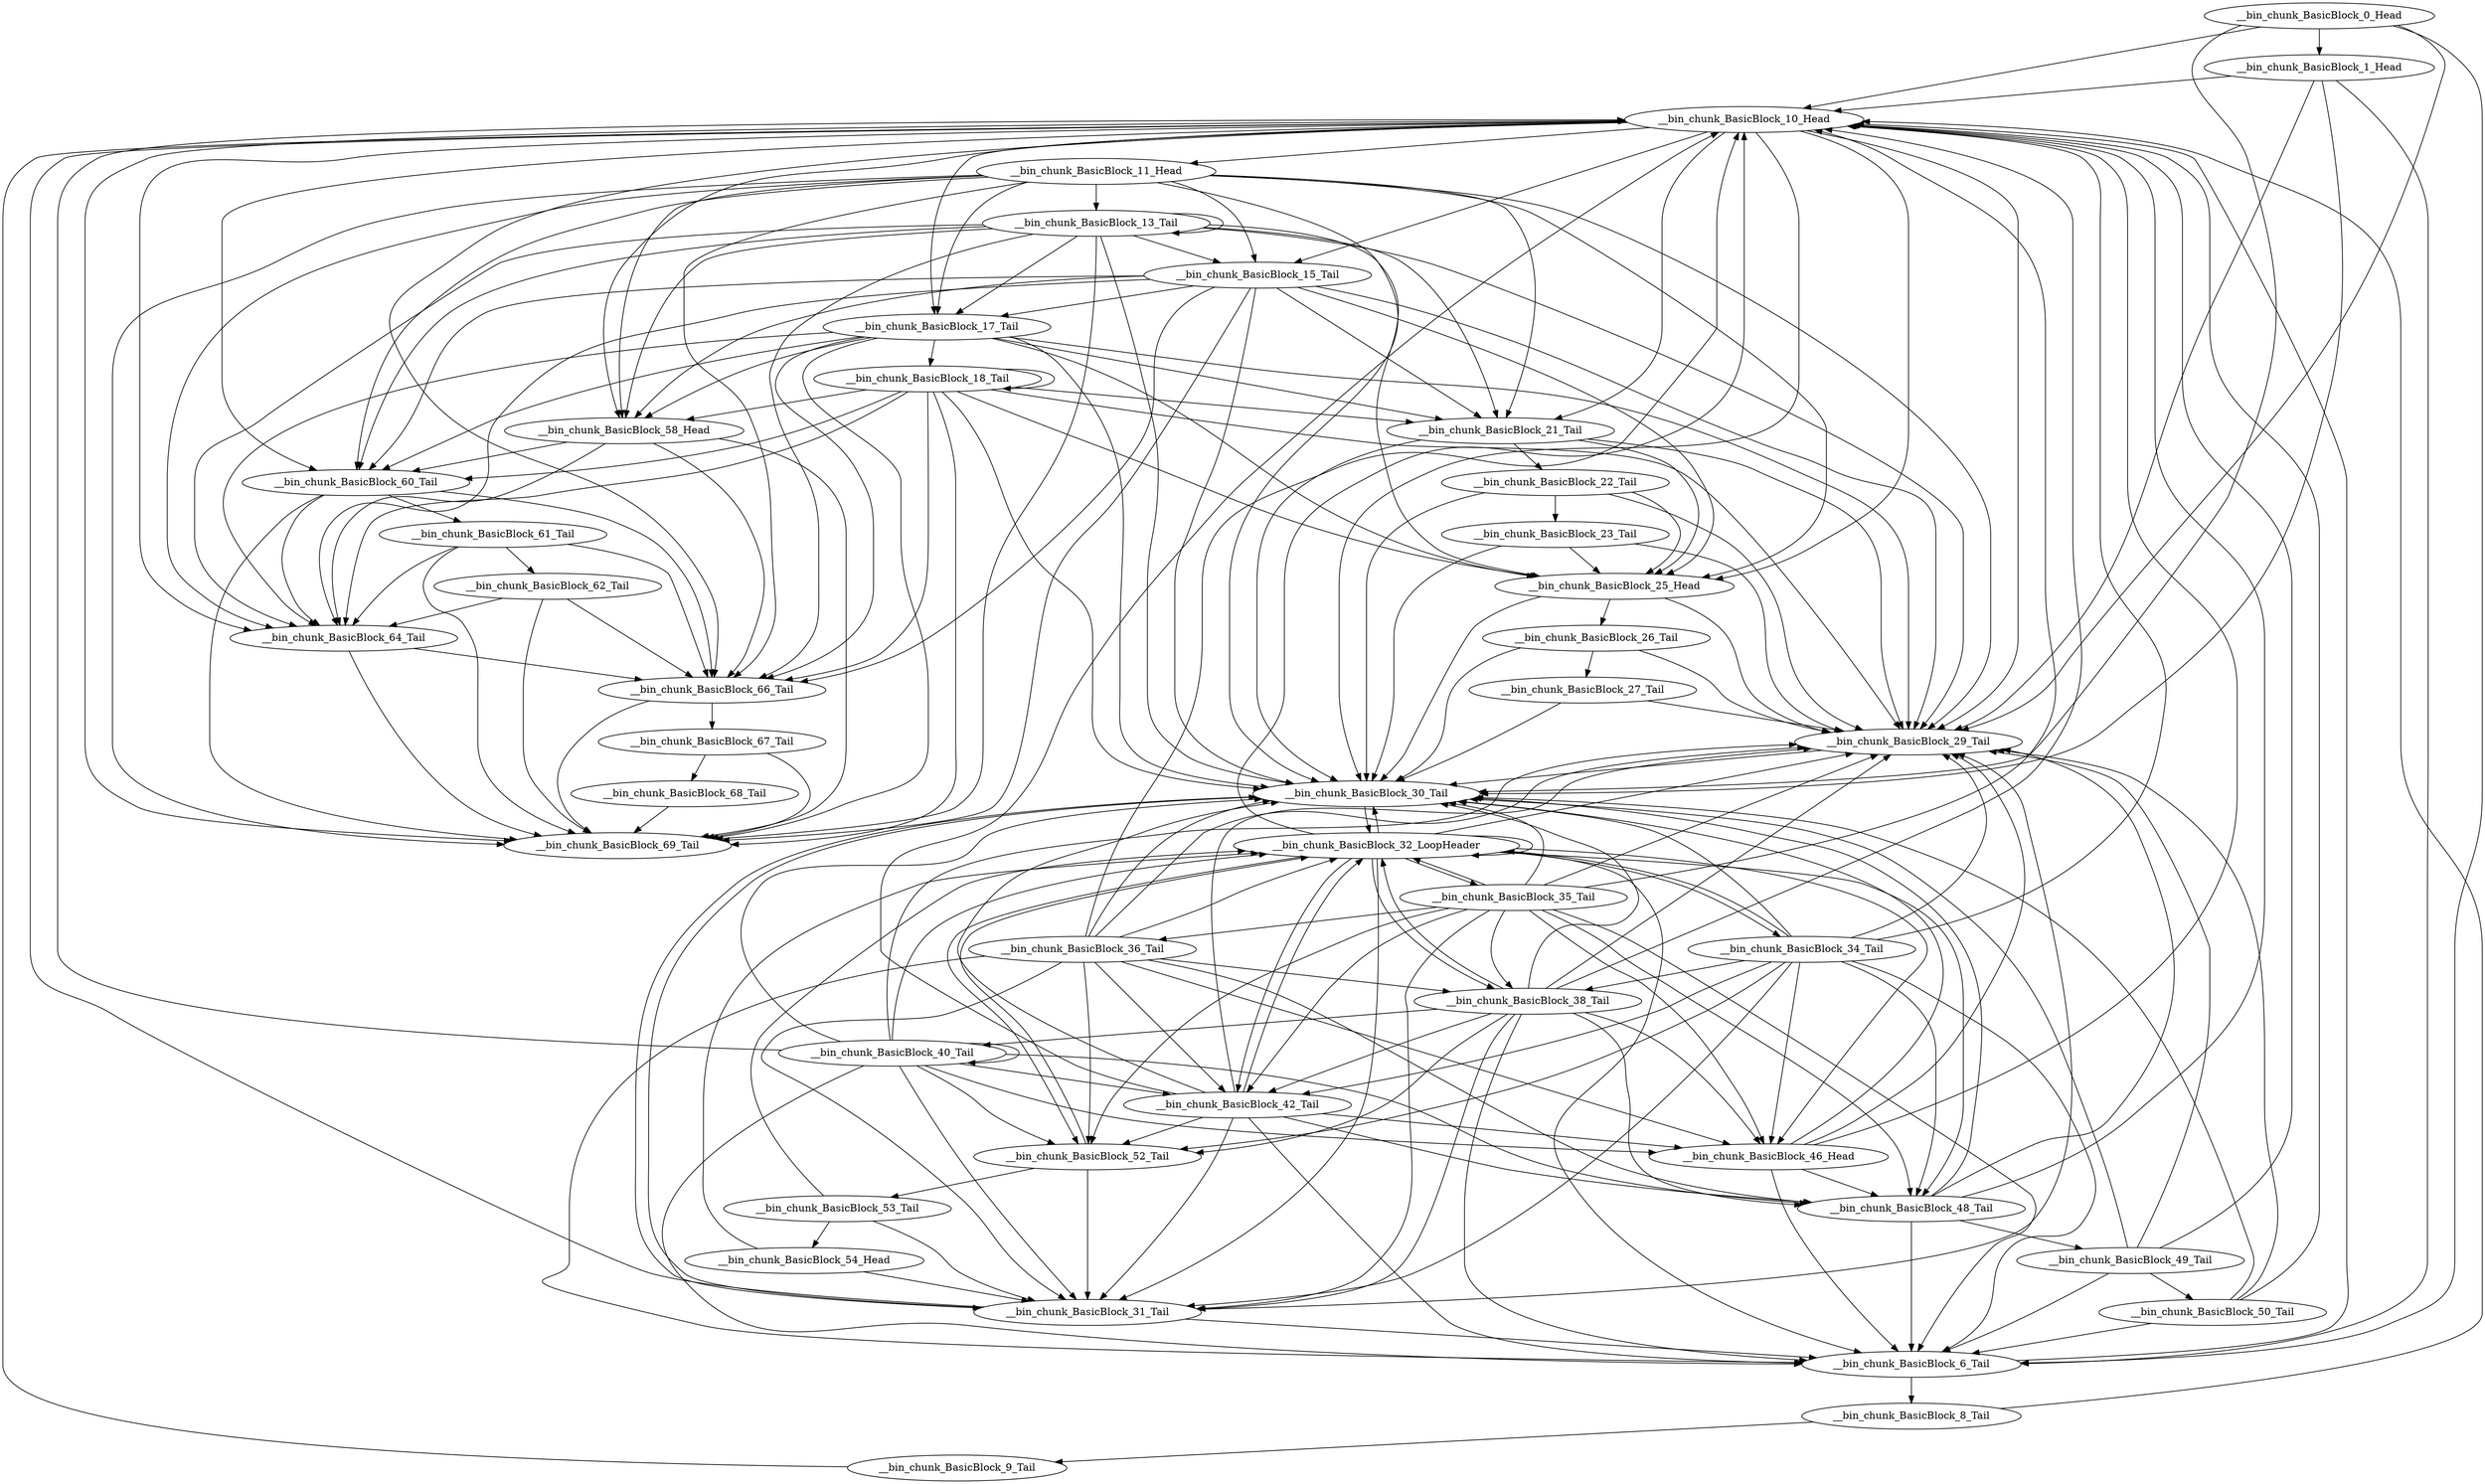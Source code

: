 digraph G {
    "__bin_chunk_BasicBlock_60_Tail" -> "__bin_chunk_BasicBlock_61_Tail"
    "__bin_chunk_BasicBlock_60_Tail" -> "__bin_chunk_BasicBlock_64_Tail"
    "__bin_chunk_BasicBlock_60_Tail" -> "__bin_chunk_BasicBlock_66_Tail"
    "__bin_chunk_BasicBlock_60_Tail" -> "__bin_chunk_BasicBlock_69_Tail"
    "__bin_chunk_BasicBlock_61_Tail" -> "__bin_chunk_BasicBlock_62_Tail"
    "__bin_chunk_BasicBlock_61_Tail" -> "__bin_chunk_BasicBlock_64_Tail"
    "__bin_chunk_BasicBlock_61_Tail" -> "__bin_chunk_BasicBlock_66_Tail"
    "__bin_chunk_BasicBlock_61_Tail" -> "__bin_chunk_BasicBlock_69_Tail"
    "__bin_chunk_BasicBlock_62_Tail" -> "__bin_chunk_BasicBlock_64_Tail"
    "__bin_chunk_BasicBlock_62_Tail" -> "__bin_chunk_BasicBlock_66_Tail"
    "__bin_chunk_BasicBlock_62_Tail" -> "__bin_chunk_BasicBlock_69_Tail"
    "__bin_chunk_BasicBlock_58_Head" -> "__bin_chunk_BasicBlock_60_Tail"
    "__bin_chunk_BasicBlock_58_Head" -> "__bin_chunk_BasicBlock_64_Tail"
    "__bin_chunk_BasicBlock_58_Head" -> "__bin_chunk_BasicBlock_66_Tail"
    "__bin_chunk_BasicBlock_58_Head" -> "__bin_chunk_BasicBlock_69_Tail"
    "__bin_chunk_BasicBlock_0_Head" -> "__bin_chunk_BasicBlock_29_Tail"
    "__bin_chunk_BasicBlock_0_Head" -> "__bin_chunk_BasicBlock_1_Head"
    "__bin_chunk_BasicBlock_0_Head" -> "__bin_chunk_BasicBlock_6_Tail"
    "__bin_chunk_BasicBlock_0_Head" -> "__bin_chunk_BasicBlock_10_Head"
    "__bin_chunk_BasicBlock_0_Head" -> "__bin_chunk_BasicBlock_30_Tail"
    "__bin_chunk_BasicBlock_64_Tail" -> "__bin_chunk_BasicBlock_66_Tail"
    "__bin_chunk_BasicBlock_64_Tail" -> "__bin_chunk_BasicBlock_69_Tail"
    "__bin_chunk_BasicBlock_66_Tail" -> "__bin_chunk_BasicBlock_67_Tail"
    "__bin_chunk_BasicBlock_66_Tail" -> "__bin_chunk_BasicBlock_69_Tail"
    "__bin_chunk_BasicBlock_67_Tail" -> "__bin_chunk_BasicBlock_68_Tail"
    "__bin_chunk_BasicBlock_67_Tail" -> "__bin_chunk_BasicBlock_69_Tail"
    "__bin_chunk_BasicBlock_68_Tail" -> "__bin_chunk_BasicBlock_69_Tail"
    "__bin_chunk_BasicBlock_48_Tail" -> "__bin_chunk_BasicBlock_49_Tail"
    "__bin_chunk_BasicBlock_48_Tail" -> "__bin_chunk_BasicBlock_29_Tail"
    "__bin_chunk_BasicBlock_48_Tail" -> "__bin_chunk_BasicBlock_6_Tail"
    "__bin_chunk_BasicBlock_48_Tail" -> "__bin_chunk_BasicBlock_10_Head"
    "__bin_chunk_BasicBlock_48_Tail" -> "__bin_chunk_BasicBlock_30_Tail"
    "__bin_chunk_BasicBlock_49_Tail" -> "__bin_chunk_BasicBlock_29_Tail"
    "__bin_chunk_BasicBlock_49_Tail" -> "__bin_chunk_BasicBlock_50_Tail"
    "__bin_chunk_BasicBlock_49_Tail" -> "__bin_chunk_BasicBlock_6_Tail"
    "__bin_chunk_BasicBlock_49_Tail" -> "__bin_chunk_BasicBlock_10_Head"
    "__bin_chunk_BasicBlock_49_Tail" -> "__bin_chunk_BasicBlock_30_Tail"
    "__bin_chunk_BasicBlock_29_Tail" -> "__bin_chunk_BasicBlock_30_Tail"
    "__bin_chunk_BasicBlock_34_Tail" -> "__bin_chunk_BasicBlock_48_Tail"
    "__bin_chunk_BasicBlock_34_Tail" -> "__bin_chunk_BasicBlock_29_Tail"
    "__bin_chunk_BasicBlock_34_Tail" -> "__bin_chunk_BasicBlock_52_Tail"
    "__bin_chunk_BasicBlock_34_Tail" -> "__bin_chunk_BasicBlock_46_Head"
    "__bin_chunk_BasicBlock_34_Tail" -> "__bin_chunk_BasicBlock_38_Tail"
    "__bin_chunk_BasicBlock_34_Tail" -> "__bin_chunk_BasicBlock_6_Tail"
    "__bin_chunk_BasicBlock_34_Tail" -> "__bin_chunk_BasicBlock_42_Tail"
    "__bin_chunk_BasicBlock_34_Tail" -> "__bin_chunk_BasicBlock_10_Head"
    "__bin_chunk_BasicBlock_34_Tail" -> "__bin_chunk_BasicBlock_30_Tail"
    "__bin_chunk_BasicBlock_34_Tail" -> "__bin_chunk_BasicBlock_31_Tail"
    "__bin_chunk_BasicBlock_34_Tail" -> "__bin_chunk_BasicBlock_32_LoopHeader"
    "__bin_chunk_BasicBlock_11_Head" -> "__bin_chunk_BasicBlock_60_Tail"
    "__bin_chunk_BasicBlock_11_Head" -> "__bin_chunk_BasicBlock_58_Head"
    "__bin_chunk_BasicBlock_11_Head" -> "__bin_chunk_BasicBlock_64_Tail"
    "__bin_chunk_BasicBlock_11_Head" -> "__bin_chunk_BasicBlock_66_Tail"
    "__bin_chunk_BasicBlock_11_Head" -> "__bin_chunk_BasicBlock_69_Tail"
    "__bin_chunk_BasicBlock_11_Head" -> "__bin_chunk_BasicBlock_29_Tail"
    "__bin_chunk_BasicBlock_11_Head" -> "__bin_chunk_BasicBlock_17_Tail"
    "__bin_chunk_BasicBlock_11_Head" -> "__bin_chunk_BasicBlock_21_Tail"
    "__bin_chunk_BasicBlock_11_Head" -> "__bin_chunk_BasicBlock_13_Tail"
    "__bin_chunk_BasicBlock_11_Head" -> "__bin_chunk_BasicBlock_25_Head"
    "__bin_chunk_BasicBlock_11_Head" -> "__bin_chunk_BasicBlock_15_Tail"
    "__bin_chunk_BasicBlock_11_Head" -> "__bin_chunk_BasicBlock_30_Tail"
    "__bin_chunk_BasicBlock_17_Tail" -> "__bin_chunk_BasicBlock_60_Tail"
    "__bin_chunk_BasicBlock_17_Tail" -> "__bin_chunk_BasicBlock_58_Head"
    "__bin_chunk_BasicBlock_17_Tail" -> "__bin_chunk_BasicBlock_64_Tail"
    "__bin_chunk_BasicBlock_17_Tail" -> "__bin_chunk_BasicBlock_66_Tail"
    "__bin_chunk_BasicBlock_17_Tail" -> "__bin_chunk_BasicBlock_69_Tail"
    "__bin_chunk_BasicBlock_17_Tail" -> "__bin_chunk_BasicBlock_29_Tail"
    "__bin_chunk_BasicBlock_17_Tail" -> "__bin_chunk_BasicBlock_18_Tail"
    "__bin_chunk_BasicBlock_17_Tail" -> "__bin_chunk_BasicBlock_21_Tail"
    "__bin_chunk_BasicBlock_17_Tail" -> "__bin_chunk_BasicBlock_25_Head"
    "__bin_chunk_BasicBlock_17_Tail" -> "__bin_chunk_BasicBlock_30_Tail"
    "__bin_chunk_BasicBlock_18_Tail" -> "__bin_chunk_BasicBlock_60_Tail"
    "__bin_chunk_BasicBlock_18_Tail" -> "__bin_chunk_BasicBlock_58_Head"
    "__bin_chunk_BasicBlock_18_Tail" -> "__bin_chunk_BasicBlock_64_Tail"
    "__bin_chunk_BasicBlock_18_Tail" -> "__bin_chunk_BasicBlock_66_Tail"
    "__bin_chunk_BasicBlock_18_Tail" -> "__bin_chunk_BasicBlock_69_Tail"
    "__bin_chunk_BasicBlock_18_Tail" -> "__bin_chunk_BasicBlock_29_Tail"
    "__bin_chunk_BasicBlock_18_Tail" -> "__bin_chunk_BasicBlock_18_Tail"
    "__bin_chunk_BasicBlock_18_Tail" -> "__bin_chunk_BasicBlock_21_Tail"
    "__bin_chunk_BasicBlock_18_Tail" -> "__bin_chunk_BasicBlock_25_Head"
    "__bin_chunk_BasicBlock_18_Tail" -> "__bin_chunk_BasicBlock_30_Tail"
    "__bin_chunk_BasicBlock_21_Tail" -> "__bin_chunk_BasicBlock_29_Tail"
    "__bin_chunk_BasicBlock_21_Tail" -> "__bin_chunk_BasicBlock_22_Tail"
    "__bin_chunk_BasicBlock_21_Tail" -> "__bin_chunk_BasicBlock_25_Head"
    "__bin_chunk_BasicBlock_21_Tail" -> "__bin_chunk_BasicBlock_30_Tail"
    "__bin_chunk_BasicBlock_22_Tail" -> "__bin_chunk_BasicBlock_29_Tail"
    "__bin_chunk_BasicBlock_22_Tail" -> "__bin_chunk_BasicBlock_23_Tail"
    "__bin_chunk_BasicBlock_22_Tail" -> "__bin_chunk_BasicBlock_25_Head"
    "__bin_chunk_BasicBlock_22_Tail" -> "__bin_chunk_BasicBlock_30_Tail"
    "__bin_chunk_BasicBlock_50_Tail" -> "__bin_chunk_BasicBlock_29_Tail"
    "__bin_chunk_BasicBlock_50_Tail" -> "__bin_chunk_BasicBlock_6_Tail"
    "__bin_chunk_BasicBlock_50_Tail" -> "__bin_chunk_BasicBlock_10_Head"
    "__bin_chunk_BasicBlock_50_Tail" -> "__bin_chunk_BasicBlock_30_Tail"
    "__bin_chunk_BasicBlock_52_Tail" -> "__bin_chunk_BasicBlock_53_Tail"
    "__bin_chunk_BasicBlock_52_Tail" -> "__bin_chunk_BasicBlock_31_Tail"
    "__bin_chunk_BasicBlock_52_Tail" -> "__bin_chunk_BasicBlock_32_LoopHeader"
    "__bin_chunk_BasicBlock_53_Tail" -> "__bin_chunk_BasicBlock_54_Head"
    "__bin_chunk_BasicBlock_53_Tail" -> "__bin_chunk_BasicBlock_31_Tail"
    "__bin_chunk_BasicBlock_53_Tail" -> "__bin_chunk_BasicBlock_32_LoopHeader"
    "__bin_chunk_BasicBlock_54_Head" -> "__bin_chunk_BasicBlock_31_Tail"
    "__bin_chunk_BasicBlock_54_Head" -> "__bin_chunk_BasicBlock_32_LoopHeader"
    "__bin_chunk_BasicBlock_35_Tail" -> "__bin_chunk_BasicBlock_48_Tail"
    "__bin_chunk_BasicBlock_35_Tail" -> "__bin_chunk_BasicBlock_29_Tail"
    "__bin_chunk_BasicBlock_35_Tail" -> "__bin_chunk_BasicBlock_52_Tail"
    "__bin_chunk_BasicBlock_35_Tail" -> "__bin_chunk_BasicBlock_36_Tail"
    "__bin_chunk_BasicBlock_35_Tail" -> "__bin_chunk_BasicBlock_46_Head"
    "__bin_chunk_BasicBlock_35_Tail" -> "__bin_chunk_BasicBlock_38_Tail"
    "__bin_chunk_BasicBlock_35_Tail" -> "__bin_chunk_BasicBlock_6_Tail"
    "__bin_chunk_BasicBlock_35_Tail" -> "__bin_chunk_BasicBlock_42_Tail"
    "__bin_chunk_BasicBlock_35_Tail" -> "__bin_chunk_BasicBlock_10_Head"
    "__bin_chunk_BasicBlock_35_Tail" -> "__bin_chunk_BasicBlock_30_Tail"
    "__bin_chunk_BasicBlock_35_Tail" -> "__bin_chunk_BasicBlock_31_Tail"
    "__bin_chunk_BasicBlock_35_Tail" -> "__bin_chunk_BasicBlock_32_LoopHeader"
    "__bin_chunk_BasicBlock_36_Tail" -> "__bin_chunk_BasicBlock_48_Tail"
    "__bin_chunk_BasicBlock_36_Tail" -> "__bin_chunk_BasicBlock_29_Tail"
    "__bin_chunk_BasicBlock_36_Tail" -> "__bin_chunk_BasicBlock_52_Tail"
    "__bin_chunk_BasicBlock_36_Tail" -> "__bin_chunk_BasicBlock_46_Head"
    "__bin_chunk_BasicBlock_36_Tail" -> "__bin_chunk_BasicBlock_38_Tail"
    "__bin_chunk_BasicBlock_36_Tail" -> "__bin_chunk_BasicBlock_6_Tail"
    "__bin_chunk_BasicBlock_36_Tail" -> "__bin_chunk_BasicBlock_42_Tail"
    "__bin_chunk_BasicBlock_36_Tail" -> "__bin_chunk_BasicBlock_10_Head"
    "__bin_chunk_BasicBlock_36_Tail" -> "__bin_chunk_BasicBlock_30_Tail"
    "__bin_chunk_BasicBlock_36_Tail" -> "__bin_chunk_BasicBlock_31_Tail"
    "__bin_chunk_BasicBlock_36_Tail" -> "__bin_chunk_BasicBlock_32_LoopHeader"
    "__bin_chunk_BasicBlock_8_Tail" -> "__bin_chunk_BasicBlock_9_Tail"
    "__bin_chunk_BasicBlock_8_Tail" -> "__bin_chunk_BasicBlock_10_Head"
    "__bin_chunk_BasicBlock_13_Tail" -> "__bin_chunk_BasicBlock_60_Tail"
    "__bin_chunk_BasicBlock_13_Tail" -> "__bin_chunk_BasicBlock_58_Head"
    "__bin_chunk_BasicBlock_13_Tail" -> "__bin_chunk_BasicBlock_64_Tail"
    "__bin_chunk_BasicBlock_13_Tail" -> "__bin_chunk_BasicBlock_66_Tail"
    "__bin_chunk_BasicBlock_13_Tail" -> "__bin_chunk_BasicBlock_69_Tail"
    "__bin_chunk_BasicBlock_13_Tail" -> "__bin_chunk_BasicBlock_29_Tail"
    "__bin_chunk_BasicBlock_13_Tail" -> "__bin_chunk_BasicBlock_17_Tail"
    "__bin_chunk_BasicBlock_13_Tail" -> "__bin_chunk_BasicBlock_21_Tail"
    "__bin_chunk_BasicBlock_13_Tail" -> "__bin_chunk_BasicBlock_13_Tail"
    "__bin_chunk_BasicBlock_13_Tail" -> "__bin_chunk_BasicBlock_25_Head"
    "__bin_chunk_BasicBlock_13_Tail" -> "__bin_chunk_BasicBlock_15_Tail"
    "__bin_chunk_BasicBlock_13_Tail" -> "__bin_chunk_BasicBlock_30_Tail"
    "__bin_chunk_BasicBlock_1_Head" -> "__bin_chunk_BasicBlock_29_Tail"
    "__bin_chunk_BasicBlock_1_Head" -> "__bin_chunk_BasicBlock_6_Tail"
    "__bin_chunk_BasicBlock_1_Head" -> "__bin_chunk_BasicBlock_10_Head"
    "__bin_chunk_BasicBlock_1_Head" -> "__bin_chunk_BasicBlock_30_Tail"
    "__bin_chunk_BasicBlock_26_Tail" -> "__bin_chunk_BasicBlock_29_Tail"
    "__bin_chunk_BasicBlock_26_Tail" -> "__bin_chunk_BasicBlock_27_Tail"
    "__bin_chunk_BasicBlock_26_Tail" -> "__bin_chunk_BasicBlock_30_Tail"
    "__bin_chunk_BasicBlock_27_Tail" -> "__bin_chunk_BasicBlock_29_Tail"
    "__bin_chunk_BasicBlock_27_Tail" -> "__bin_chunk_BasicBlock_30_Tail"
    "__bin_chunk_BasicBlock_46_Head" -> "__bin_chunk_BasicBlock_48_Tail"
    "__bin_chunk_BasicBlock_46_Head" -> "__bin_chunk_BasicBlock_29_Tail"
    "__bin_chunk_BasicBlock_46_Head" -> "__bin_chunk_BasicBlock_6_Tail"
    "__bin_chunk_BasicBlock_46_Head" -> "__bin_chunk_BasicBlock_10_Head"
    "__bin_chunk_BasicBlock_46_Head" -> "__bin_chunk_BasicBlock_30_Tail"
    "__bin_chunk_BasicBlock_23_Tail" -> "__bin_chunk_BasicBlock_29_Tail"
    "__bin_chunk_BasicBlock_23_Tail" -> "__bin_chunk_BasicBlock_25_Head"
    "__bin_chunk_BasicBlock_23_Tail" -> "__bin_chunk_BasicBlock_30_Tail"
    "__bin_chunk_BasicBlock_25_Head" -> "__bin_chunk_BasicBlock_29_Tail"
    "__bin_chunk_BasicBlock_25_Head" -> "__bin_chunk_BasicBlock_26_Tail"
    "__bin_chunk_BasicBlock_25_Head" -> "__bin_chunk_BasicBlock_30_Tail"
    "__bin_chunk_BasicBlock_38_Tail" -> "__bin_chunk_BasicBlock_48_Tail"
    "__bin_chunk_BasicBlock_38_Tail" -> "__bin_chunk_BasicBlock_29_Tail"
    "__bin_chunk_BasicBlock_38_Tail" -> "__bin_chunk_BasicBlock_52_Tail"
    "__bin_chunk_BasicBlock_38_Tail" -> "__bin_chunk_BasicBlock_46_Head"
    "__bin_chunk_BasicBlock_38_Tail" -> "__bin_chunk_BasicBlock_6_Tail"
    "__bin_chunk_BasicBlock_38_Tail" -> "__bin_chunk_BasicBlock_40_Tail"
    "__bin_chunk_BasicBlock_38_Tail" -> "__bin_chunk_BasicBlock_42_Tail"
    "__bin_chunk_BasicBlock_38_Tail" -> "__bin_chunk_BasicBlock_10_Head"
    "__bin_chunk_BasicBlock_38_Tail" -> "__bin_chunk_BasicBlock_30_Tail"
    "__bin_chunk_BasicBlock_38_Tail" -> "__bin_chunk_BasicBlock_31_Tail"
    "__bin_chunk_BasicBlock_38_Tail" -> "__bin_chunk_BasicBlock_32_LoopHeader"
    "__bin_chunk_BasicBlock_15_Tail" -> "__bin_chunk_BasicBlock_60_Tail"
    "__bin_chunk_BasicBlock_15_Tail" -> "__bin_chunk_BasicBlock_58_Head"
    "__bin_chunk_BasicBlock_15_Tail" -> "__bin_chunk_BasicBlock_64_Tail"
    "__bin_chunk_BasicBlock_15_Tail" -> "__bin_chunk_BasicBlock_66_Tail"
    "__bin_chunk_BasicBlock_15_Tail" -> "__bin_chunk_BasicBlock_69_Tail"
    "__bin_chunk_BasicBlock_15_Tail" -> "__bin_chunk_BasicBlock_29_Tail"
    "__bin_chunk_BasicBlock_15_Tail" -> "__bin_chunk_BasicBlock_17_Tail"
    "__bin_chunk_BasicBlock_15_Tail" -> "__bin_chunk_BasicBlock_21_Tail"
    "__bin_chunk_BasicBlock_15_Tail" -> "__bin_chunk_BasicBlock_25_Head"
    "__bin_chunk_BasicBlock_15_Tail" -> "__bin_chunk_BasicBlock_30_Tail"
    "__bin_chunk_BasicBlock_6_Tail" -> "__bin_chunk_BasicBlock_8_Tail"
    "__bin_chunk_BasicBlock_6_Tail" -> "__bin_chunk_BasicBlock_10_Head"
    "__bin_chunk_BasicBlock_40_Tail" -> "__bin_chunk_BasicBlock_48_Tail"
    "__bin_chunk_BasicBlock_40_Tail" -> "__bin_chunk_BasicBlock_29_Tail"
    "__bin_chunk_BasicBlock_40_Tail" -> "__bin_chunk_BasicBlock_52_Tail"
    "__bin_chunk_BasicBlock_40_Tail" -> "__bin_chunk_BasicBlock_46_Head"
    "__bin_chunk_BasicBlock_40_Tail" -> "__bin_chunk_BasicBlock_6_Tail"
    "__bin_chunk_BasicBlock_40_Tail" -> "__bin_chunk_BasicBlock_40_Tail"
    "__bin_chunk_BasicBlock_40_Tail" -> "__bin_chunk_BasicBlock_42_Tail"
    "__bin_chunk_BasicBlock_40_Tail" -> "__bin_chunk_BasicBlock_10_Head"
    "__bin_chunk_BasicBlock_40_Tail" -> "__bin_chunk_BasicBlock_30_Tail"
    "__bin_chunk_BasicBlock_40_Tail" -> "__bin_chunk_BasicBlock_31_Tail"
    "__bin_chunk_BasicBlock_40_Tail" -> "__bin_chunk_BasicBlock_32_LoopHeader"
    "__bin_chunk_BasicBlock_42_Tail" -> "__bin_chunk_BasicBlock_48_Tail"
    "__bin_chunk_BasicBlock_42_Tail" -> "__bin_chunk_BasicBlock_29_Tail"
    "__bin_chunk_BasicBlock_42_Tail" -> "__bin_chunk_BasicBlock_52_Tail"
    "__bin_chunk_BasicBlock_42_Tail" -> "__bin_chunk_BasicBlock_46_Head"
    "__bin_chunk_BasicBlock_42_Tail" -> "__bin_chunk_BasicBlock_6_Tail"
    "__bin_chunk_BasicBlock_42_Tail" -> "__bin_chunk_BasicBlock_10_Head"
    "__bin_chunk_BasicBlock_42_Tail" -> "__bin_chunk_BasicBlock_30_Tail"
    "__bin_chunk_BasicBlock_42_Tail" -> "__bin_chunk_BasicBlock_31_Tail"
    "__bin_chunk_BasicBlock_42_Tail" -> "__bin_chunk_BasicBlock_32_LoopHeader"
    "__bin_chunk_BasicBlock_9_Tail" -> "__bin_chunk_BasicBlock_10_Head"
    "__bin_chunk_BasicBlock_10_Head" -> "__bin_chunk_BasicBlock_60_Tail"
    "__bin_chunk_BasicBlock_10_Head" -> "__bin_chunk_BasicBlock_58_Head"
    "__bin_chunk_BasicBlock_10_Head" -> "__bin_chunk_BasicBlock_64_Tail"
    "__bin_chunk_BasicBlock_10_Head" -> "__bin_chunk_BasicBlock_66_Tail"
    "__bin_chunk_BasicBlock_10_Head" -> "__bin_chunk_BasicBlock_69_Tail"
    "__bin_chunk_BasicBlock_10_Head" -> "__bin_chunk_BasicBlock_29_Tail"
    "__bin_chunk_BasicBlock_10_Head" -> "__bin_chunk_BasicBlock_11_Head"
    "__bin_chunk_BasicBlock_10_Head" -> "__bin_chunk_BasicBlock_17_Tail"
    "__bin_chunk_BasicBlock_10_Head" -> "__bin_chunk_BasicBlock_21_Tail"
    "__bin_chunk_BasicBlock_10_Head" -> "__bin_chunk_BasicBlock_25_Head"
    "__bin_chunk_BasicBlock_10_Head" -> "__bin_chunk_BasicBlock_15_Tail"
    "__bin_chunk_BasicBlock_10_Head" -> "__bin_chunk_BasicBlock_30_Tail"
    "__bin_chunk_BasicBlock_30_Tail" -> "__bin_chunk_BasicBlock_31_Tail"
    "__bin_chunk_BasicBlock_30_Tail" -> "__bin_chunk_BasicBlock_32_LoopHeader"
    "__bin_chunk_BasicBlock_31_Tail" -> "__bin_chunk_BasicBlock_29_Tail"
    "__bin_chunk_BasicBlock_31_Tail" -> "__bin_chunk_BasicBlock_6_Tail"
    "__bin_chunk_BasicBlock_31_Tail" -> "__bin_chunk_BasicBlock_10_Head"
    "__bin_chunk_BasicBlock_31_Tail" -> "__bin_chunk_BasicBlock_30_Tail"
    "__bin_chunk_BasicBlock_32_LoopHeader" -> "__bin_chunk_BasicBlock_48_Tail"
    "__bin_chunk_BasicBlock_32_LoopHeader" -> "__bin_chunk_BasicBlock_29_Tail"
    "__bin_chunk_BasicBlock_32_LoopHeader" -> "__bin_chunk_BasicBlock_34_Tail"
    "__bin_chunk_BasicBlock_32_LoopHeader" -> "__bin_chunk_BasicBlock_52_Tail"
    "__bin_chunk_BasicBlock_32_LoopHeader" -> "__bin_chunk_BasicBlock_35_Tail"
    "__bin_chunk_BasicBlock_32_LoopHeader" -> "__bin_chunk_BasicBlock_46_Head"
    "__bin_chunk_BasicBlock_32_LoopHeader" -> "__bin_chunk_BasicBlock_38_Tail"
    "__bin_chunk_BasicBlock_32_LoopHeader" -> "__bin_chunk_BasicBlock_6_Tail"
    "__bin_chunk_BasicBlock_32_LoopHeader" -> "__bin_chunk_BasicBlock_42_Tail"
    "__bin_chunk_BasicBlock_32_LoopHeader" -> "__bin_chunk_BasicBlock_10_Head"
    "__bin_chunk_BasicBlock_32_LoopHeader" -> "__bin_chunk_BasicBlock_30_Tail"
    "__bin_chunk_BasicBlock_32_LoopHeader" -> "__bin_chunk_BasicBlock_31_Tail"
    "__bin_chunk_BasicBlock_32_LoopHeader" -> "__bin_chunk_BasicBlock_32_LoopHeader"
}
